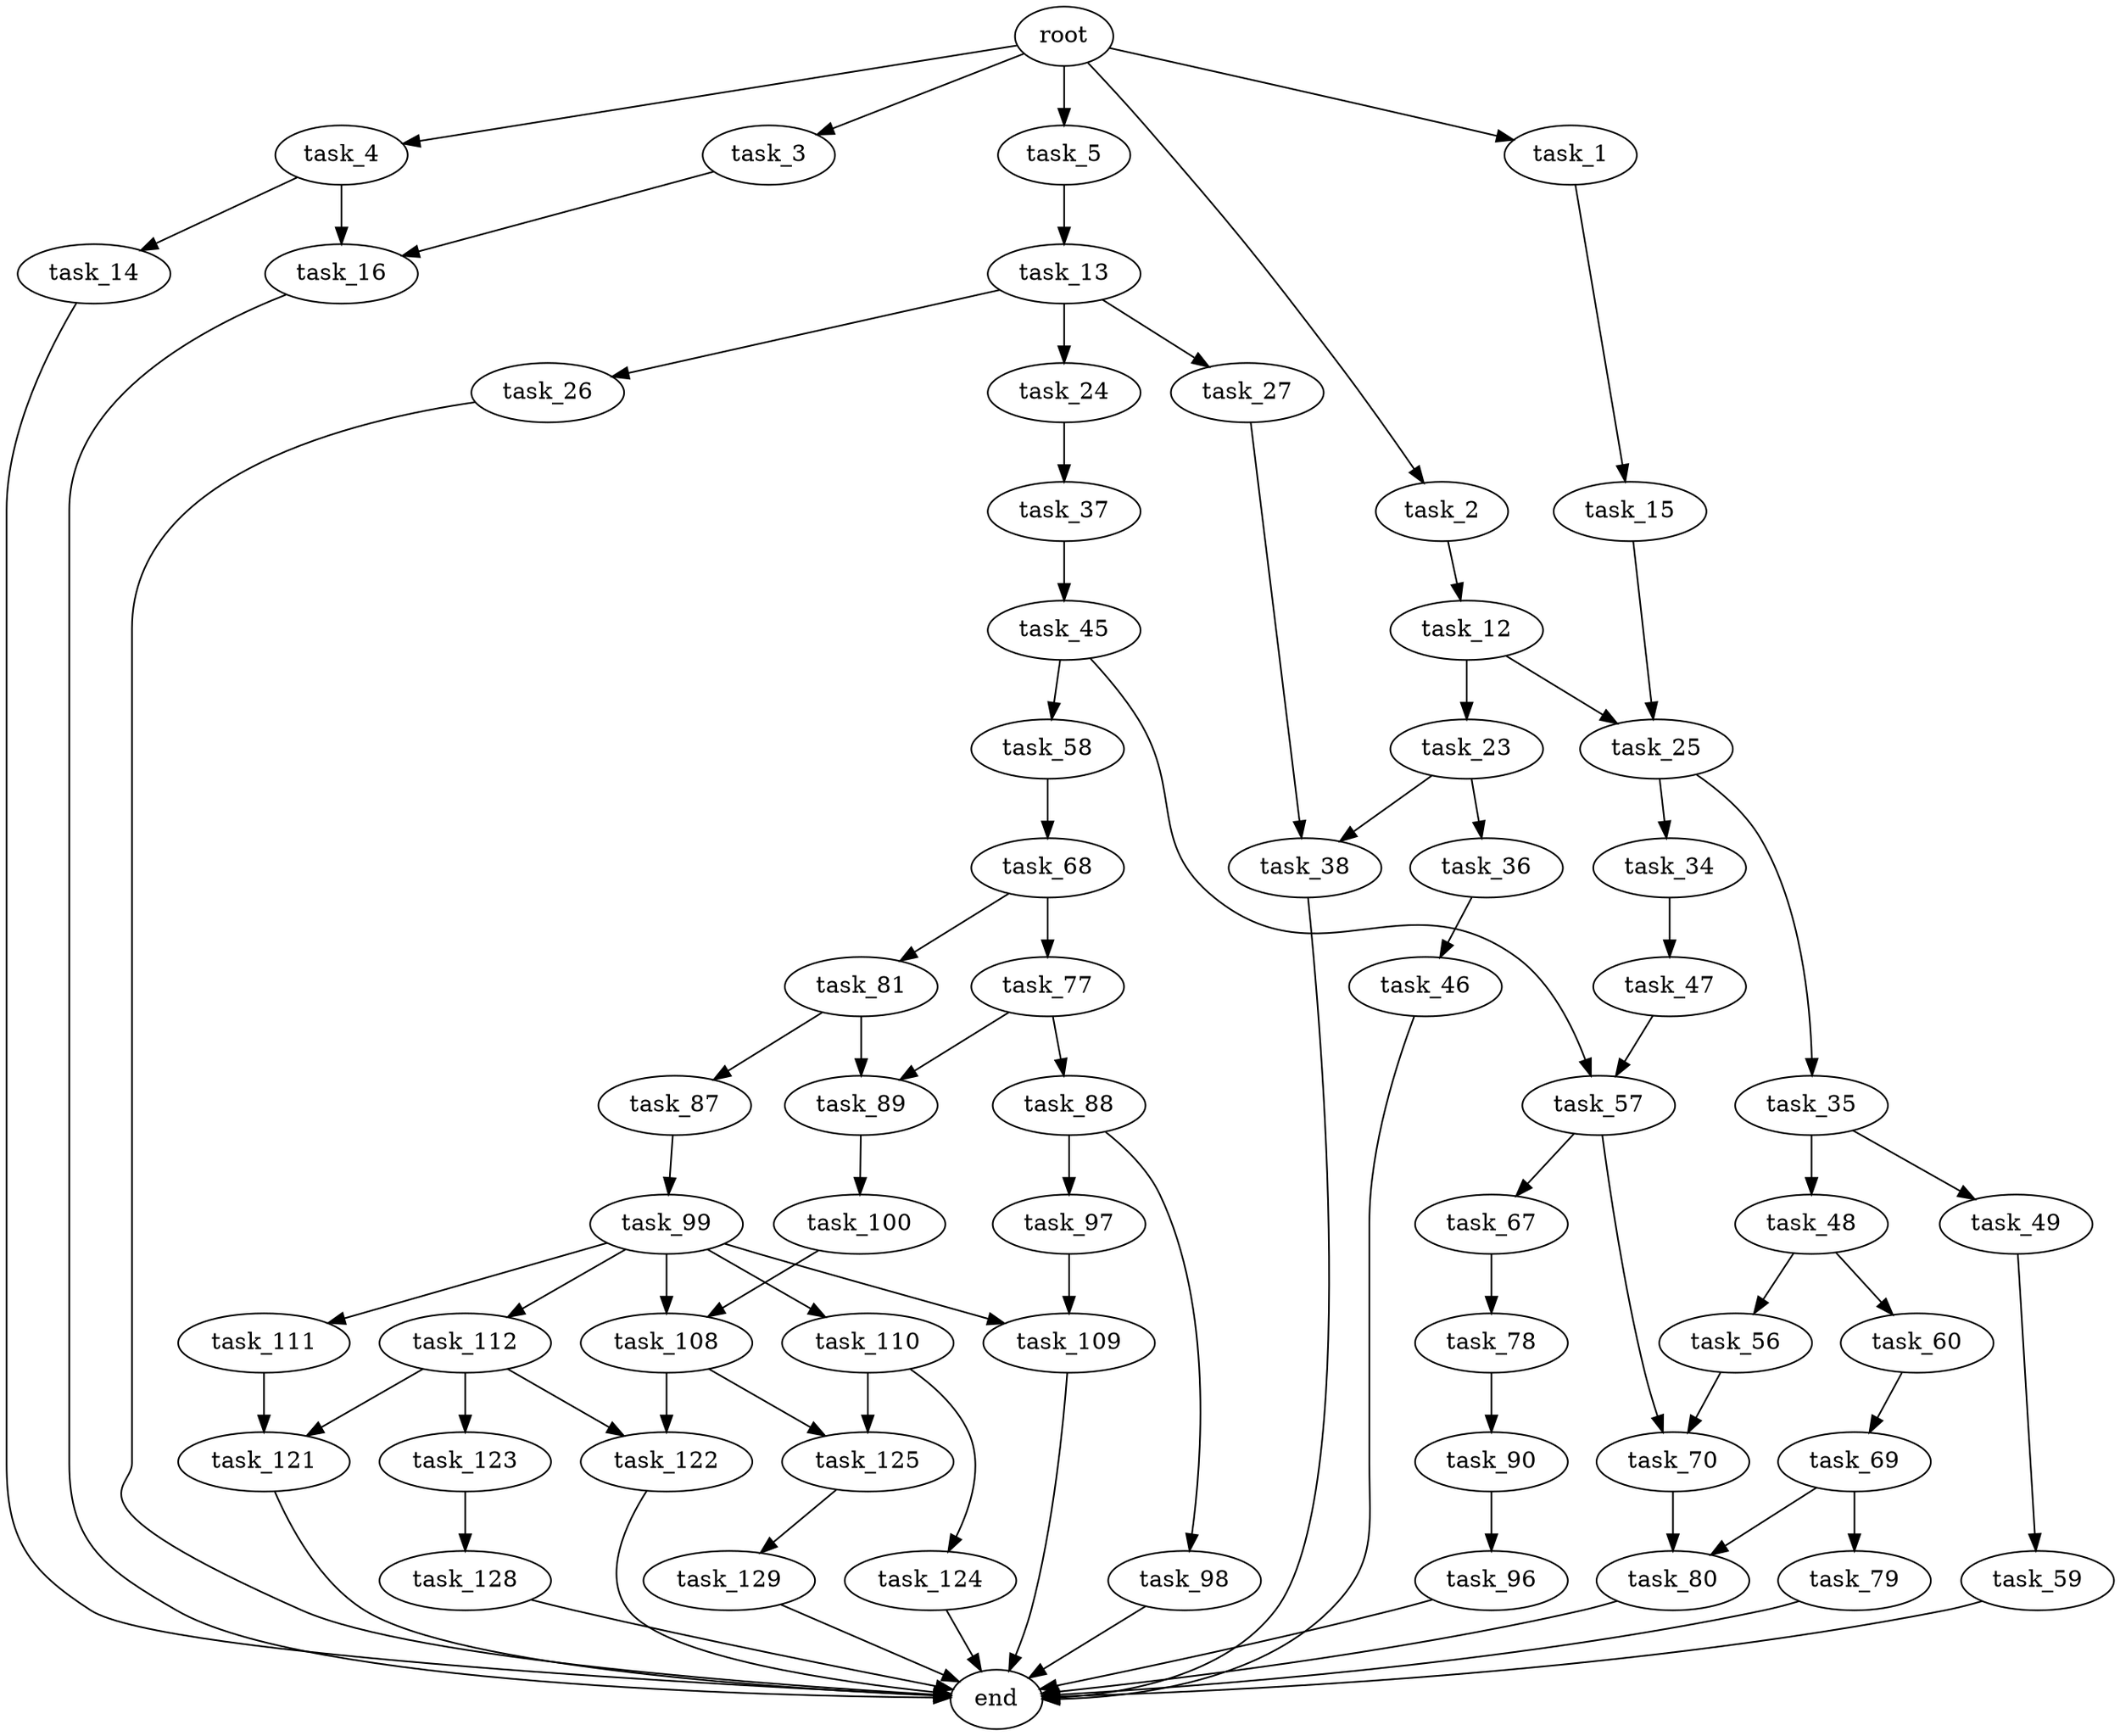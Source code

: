 digraph G {
  root [size="0.000000"];
  task_1 [size="1757829507.000000"];
  task_2 [size="28991029248.000000"];
  task_3 [size="8589934592.000000"];
  task_4 [size="42802042014.000000"];
  task_5 [size="100642105798.000000"];
  task_12 [size="68719476736.000000"];
  task_13 [size="15507337178.000000"];
  task_14 [size="10662952466.000000"];
  task_15 [size="798212222282.000000"];
  task_16 [size="134217728000.000000"];
  task_23 [size="49886917726.000000"];
  task_24 [size="68719476736.000000"];
  task_25 [size="3078186088.000000"];
  task_26 [size="325658055614.000000"];
  task_27 [size="13091316876.000000"];
  task_34 [size="22942164323.000000"];
  task_35 [size="782757789696.000000"];
  task_36 [size="186217315709.000000"];
  task_37 [size="8589934592.000000"];
  task_38 [size="4247727583.000000"];
  task_45 [size="549755813888.000000"];
  task_46 [size="28991029248.000000"];
  task_47 [size="325108109307.000000"];
  task_48 [size="368293445632.000000"];
  task_49 [size="20392396414.000000"];
  task_56 [size="68719476736.000000"];
  task_57 [size="368293445632.000000"];
  task_58 [size="782757789696.000000"];
  task_59 [size="25223060973.000000"];
  task_60 [size="12810030213.000000"];
  task_67 [size="10866253139.000000"];
  task_68 [size="1029582615259.000000"];
  task_69 [size="26164831824.000000"];
  task_70 [size="6182978380.000000"];
  task_77 [size="1016619470.000000"];
  task_78 [size="134106885831.000000"];
  task_79 [size="494943592018.000000"];
  task_80 [size="134217728000.000000"];
  task_81 [size="231928233984.000000"];
  task_87 [size="134217728000.000000"];
  task_88 [size="181748549999.000000"];
  task_89 [size="198368211053.000000"];
  task_90 [size="75043985613.000000"];
  task_96 [size="404410026209.000000"];
  task_97 [size="231928233984.000000"];
  task_98 [size="82984988000.000000"];
  task_99 [size="28991029248.000000"];
  task_100 [size="17675646064.000000"];
  task_108 [size="1675145527.000000"];
  task_109 [size="218038896019.000000"];
  task_110 [size="65479189327.000000"];
  task_111 [size="782757789696.000000"];
  task_112 [size="368293445632.000000"];
  task_121 [size="8589934592.000000"];
  task_122 [size="134217728000.000000"];
  task_123 [size="688117345.000000"];
  task_124 [size="34877750010.000000"];
  task_125 [size="538944194685.000000"];
  task_128 [size="4389906228.000000"];
  task_129 [size="42515960859.000000"];
  end [size="0.000000"];

  root -> task_1 [size="1.000000"];
  root -> task_2 [size="1.000000"];
  root -> task_3 [size="1.000000"];
  root -> task_4 [size="1.000000"];
  root -> task_5 [size="1.000000"];
  task_1 -> task_15 [size="75497472.000000"];
  task_2 -> task_12 [size="75497472.000000"];
  task_3 -> task_16 [size="33554432.000000"];
  task_4 -> task_14 [size="838860800.000000"];
  task_4 -> task_16 [size="838860800.000000"];
  task_5 -> task_13 [size="301989888.000000"];
  task_12 -> task_23 [size="134217728.000000"];
  task_12 -> task_25 [size="134217728.000000"];
  task_13 -> task_24 [size="33554432.000000"];
  task_13 -> task_26 [size="33554432.000000"];
  task_13 -> task_27 [size="33554432.000000"];
  task_14 -> end [size="1.000000"];
  task_15 -> task_25 [size="838860800.000000"];
  task_16 -> end [size="1.000000"];
  task_23 -> task_36 [size="838860800.000000"];
  task_23 -> task_38 [size="838860800.000000"];
  task_24 -> task_37 [size="134217728.000000"];
  task_25 -> task_34 [size="209715200.000000"];
  task_25 -> task_35 [size="209715200.000000"];
  task_26 -> end [size="1.000000"];
  task_27 -> task_38 [size="209715200.000000"];
  task_34 -> task_47 [size="75497472.000000"];
  task_35 -> task_48 [size="679477248.000000"];
  task_35 -> task_49 [size="679477248.000000"];
  task_36 -> task_46 [size="134217728.000000"];
  task_37 -> task_45 [size="33554432.000000"];
  task_38 -> end [size="1.000000"];
  task_45 -> task_57 [size="536870912.000000"];
  task_45 -> task_58 [size="536870912.000000"];
  task_46 -> end [size="1.000000"];
  task_47 -> task_57 [size="301989888.000000"];
  task_48 -> task_56 [size="411041792.000000"];
  task_48 -> task_60 [size="411041792.000000"];
  task_49 -> task_59 [size="411041792.000000"];
  task_56 -> task_70 [size="134217728.000000"];
  task_57 -> task_67 [size="411041792.000000"];
  task_57 -> task_70 [size="411041792.000000"];
  task_58 -> task_68 [size="679477248.000000"];
  task_59 -> end [size="1.000000"];
  task_60 -> task_69 [size="411041792.000000"];
  task_67 -> task_78 [size="33554432.000000"];
  task_68 -> task_77 [size="679477248.000000"];
  task_68 -> task_81 [size="679477248.000000"];
  task_69 -> task_79 [size="838860800.000000"];
  task_69 -> task_80 [size="838860800.000000"];
  task_70 -> task_80 [size="134217728.000000"];
  task_77 -> task_88 [size="33554432.000000"];
  task_77 -> task_89 [size="33554432.000000"];
  task_78 -> task_90 [size="134217728.000000"];
  task_79 -> end [size="1.000000"];
  task_80 -> end [size="1.000000"];
  task_81 -> task_87 [size="301989888.000000"];
  task_81 -> task_89 [size="301989888.000000"];
  task_87 -> task_99 [size="209715200.000000"];
  task_88 -> task_97 [size="411041792.000000"];
  task_88 -> task_98 [size="411041792.000000"];
  task_89 -> task_100 [size="209715200.000000"];
  task_90 -> task_96 [size="209715200.000000"];
  task_96 -> end [size="1.000000"];
  task_97 -> task_109 [size="301989888.000000"];
  task_98 -> end [size="1.000000"];
  task_99 -> task_108 [size="75497472.000000"];
  task_99 -> task_109 [size="75497472.000000"];
  task_99 -> task_110 [size="75497472.000000"];
  task_99 -> task_111 [size="75497472.000000"];
  task_99 -> task_112 [size="75497472.000000"];
  task_100 -> task_108 [size="411041792.000000"];
  task_108 -> task_122 [size="134217728.000000"];
  task_108 -> task_125 [size="134217728.000000"];
  task_109 -> end [size="1.000000"];
  task_110 -> task_124 [size="75497472.000000"];
  task_110 -> task_125 [size="75497472.000000"];
  task_111 -> task_121 [size="679477248.000000"];
  task_112 -> task_121 [size="411041792.000000"];
  task_112 -> task_122 [size="411041792.000000"];
  task_112 -> task_123 [size="411041792.000000"];
  task_121 -> end [size="1.000000"];
  task_122 -> end [size="1.000000"];
  task_123 -> task_128 [size="33554432.000000"];
  task_124 -> end [size="1.000000"];
  task_125 -> task_129 [size="536870912.000000"];
  task_128 -> end [size="1.000000"];
  task_129 -> end [size="1.000000"];
}
